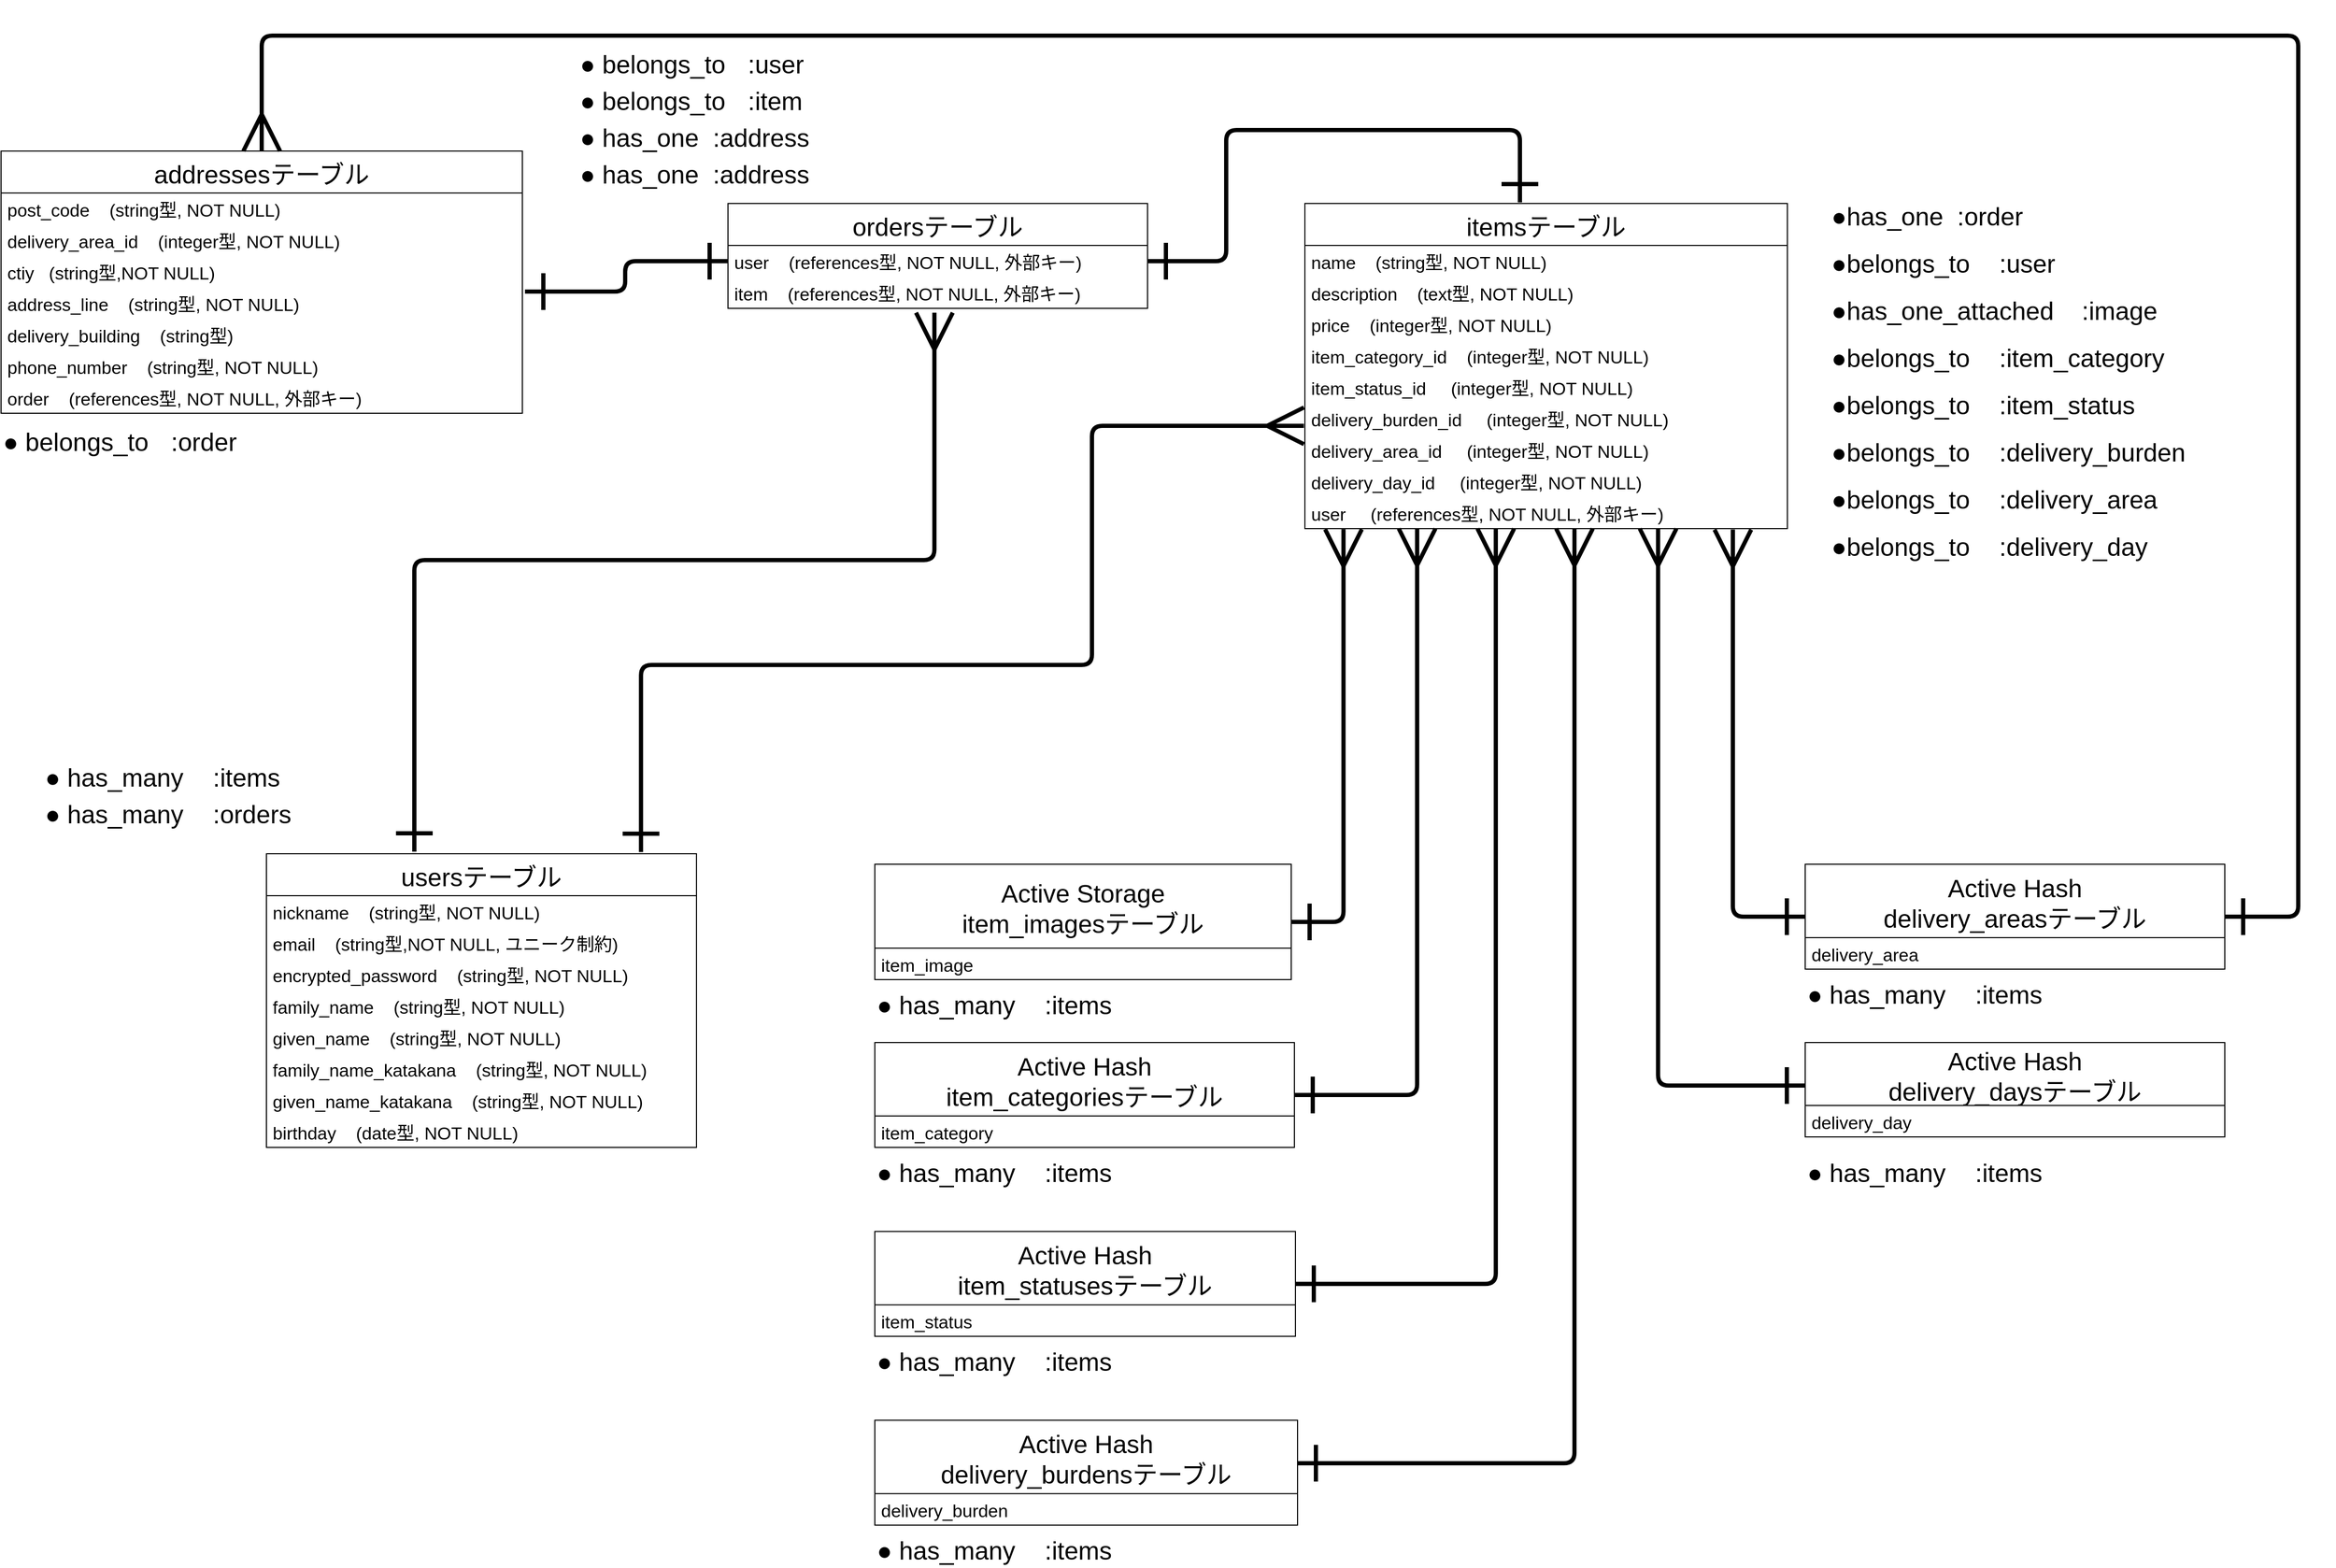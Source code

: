 <mxfile>
    <diagram id="Xmtam2rxInNMQM-JPKnE" name="ページ1">
        <mxGraphModel dx="1448" dy="275" grid="1" gridSize="10" guides="1" tooltips="1" connect="1" arrows="1" fold="1" page="1" pageScale="1" pageWidth="2336" pageHeight="1654" math="0" shadow="0">
            <root>
                <mxCell id="0"/>
                <mxCell id="1" parent="0"/>
                <mxCell id="59" value="usersテーブル" style="swimlane;fontStyle=0;childLayout=stackLayout;horizontal=1;startSize=40;horizontalStack=0;resizeParent=1;resizeParentMax=0;resizeLast=0;collapsible=1;marginBottom=0;fontSize=24;" parent="1" vertex="1">
                    <mxGeometry x="323" y="860" width="410" height="280" as="geometry">
                        <mxRectangle x="20" y="140" width="110" height="30" as="alternateBounds"/>
                    </mxGeometry>
                </mxCell>
                <mxCell id="72" value="nickname    (string型, NOT NULL)  " style="text;strokeColor=none;fillColor=none;align=left;verticalAlign=middle;spacingLeft=4;spacingRight=4;overflow=hidden;points=[[0,0.5],[1,0.5]];portConstraint=eastwest;rotatable=0;fontSize=17;" parent="59" vertex="1">
                    <mxGeometry y="40" width="410" height="30" as="geometry"/>
                </mxCell>
                <mxCell id="73" value="email    (string型,NOT NULL, ユニーク制約)" style="text;strokeColor=none;fillColor=none;align=left;verticalAlign=middle;spacingLeft=4;spacingRight=4;overflow=hidden;points=[[0,0.5],[1,0.5]];portConstraint=eastwest;rotatable=0;fontSize=17;" parent="59" vertex="1">
                    <mxGeometry y="70" width="410" height="30" as="geometry"/>
                </mxCell>
                <mxCell id="62" value="encrypted_password    (string型, NOT NULL)" style="text;strokeColor=none;fillColor=none;align=left;verticalAlign=middle;spacingLeft=4;spacingRight=4;overflow=hidden;points=[[0,0.5],[1,0.5]];portConstraint=eastwest;rotatable=0;fontSize=17;" parent="59" vertex="1">
                    <mxGeometry y="100" width="410" height="30" as="geometry"/>
                </mxCell>
                <mxCell id="75" value="family_name    (string型, NOT NULL)" style="text;strokeColor=none;fillColor=none;align=left;verticalAlign=middle;spacingLeft=4;spacingRight=4;overflow=hidden;points=[[0,0.5],[1,0.5]];portConstraint=eastwest;rotatable=0;fontSize=17;" parent="59" vertex="1">
                    <mxGeometry y="130" width="410" height="30" as="geometry"/>
                </mxCell>
                <mxCell id="76" value="given_name    (string型, NOT NULL)" style="text;strokeColor=none;fillColor=none;align=left;verticalAlign=middle;spacingLeft=4;spacingRight=4;overflow=hidden;points=[[0,0.5],[1,0.5]];portConstraint=eastwest;rotatable=0;fontSize=17;" parent="59" vertex="1">
                    <mxGeometry y="160" width="410" height="30" as="geometry"/>
                </mxCell>
                <mxCell id="77" value="family_name_katakana    (string型, NOT NULL)" style="text;strokeColor=none;fillColor=none;align=left;verticalAlign=middle;spacingLeft=4;spacingRight=4;overflow=hidden;points=[[0,0.5],[1,0.5]];portConstraint=eastwest;rotatable=0;fontSize=17;" parent="59" vertex="1">
                    <mxGeometry y="190" width="410" height="30" as="geometry"/>
                </mxCell>
                <mxCell id="78" value="given_name_katakana    (string型, NOT NULL)" style="text;strokeColor=none;fillColor=none;align=left;verticalAlign=middle;spacingLeft=4;spacingRight=4;overflow=hidden;points=[[0,0.5],[1,0.5]];portConstraint=eastwest;rotatable=0;fontSize=17;" parent="59" vertex="1">
                    <mxGeometry y="220" width="410" height="30" as="geometry"/>
                </mxCell>
                <mxCell id="81" value="birthday    (date型, NOT NULL)" style="text;strokeColor=none;fillColor=none;align=left;verticalAlign=middle;spacingLeft=4;spacingRight=4;overflow=hidden;points=[[0,0.5],[1,0.5]];portConstraint=eastwest;rotatable=0;fontSize=17;" parent="59" vertex="1">
                    <mxGeometry y="250" width="410" height="30" as="geometry"/>
                </mxCell>
                <mxCell id="82" value="itemsテーブル" style="swimlane;fontStyle=0;childLayout=stackLayout;horizontal=1;startSize=40;horizontalStack=0;resizeParent=1;resizeParentMax=0;resizeLast=0;collapsible=1;marginBottom=0;fontSize=24;" parent="1" vertex="1">
                    <mxGeometry x="1313" y="240" width="460" height="310" as="geometry">
                        <mxRectangle x="20" y="140" width="110" height="30" as="alternateBounds"/>
                    </mxGeometry>
                </mxCell>
                <mxCell id="83" value="name    (string型, NOT NULL)" style="text;strokeColor=none;fillColor=none;align=left;verticalAlign=middle;spacingLeft=4;spacingRight=4;overflow=hidden;points=[[0,0.5],[1,0.5]];portConstraint=eastwest;rotatable=0;fontSize=17;" parent="82" vertex="1">
                    <mxGeometry y="40" width="460" height="30" as="geometry"/>
                </mxCell>
                <mxCell id="84" value="description    (text型, NOT NULL)" style="text;strokeColor=none;fillColor=none;align=left;verticalAlign=middle;spacingLeft=4;spacingRight=4;overflow=hidden;points=[[0,0.5],[1,0.5]];portConstraint=eastwest;rotatable=0;fontSize=17;" parent="82" vertex="1">
                    <mxGeometry y="70" width="460" height="30" as="geometry"/>
                </mxCell>
                <mxCell id="85" value="price    (integer型, NOT NULL)" style="text;strokeColor=none;fillColor=none;align=left;verticalAlign=middle;spacingLeft=4;spacingRight=4;overflow=hidden;points=[[0,0.5],[1,0.5]];portConstraint=eastwest;rotatable=0;fontSize=17;" parent="82" vertex="1">
                    <mxGeometry y="100" width="460" height="30" as="geometry"/>
                </mxCell>
                <mxCell id="229" value="item_category_id    (integer型, NOT NULL)" style="text;strokeColor=none;fillColor=none;align=left;verticalAlign=middle;spacingLeft=4;spacingRight=4;overflow=hidden;points=[[0,0.5],[1,0.5]];portConstraint=eastwest;rotatable=0;fontSize=17;" parent="82" vertex="1">
                    <mxGeometry y="130" width="460" height="30" as="geometry"/>
                </mxCell>
                <mxCell id="230" value="item_status_id     (integer型, NOT NULL)" style="text;strokeColor=none;fillColor=none;align=left;verticalAlign=middle;spacingLeft=4;spacingRight=4;overflow=hidden;points=[[0,0.5],[1,0.5]];portConstraint=eastwest;rotatable=0;fontSize=17;" parent="82" vertex="1">
                    <mxGeometry y="160" width="460" height="30" as="geometry"/>
                </mxCell>
                <mxCell id="273" value="delivery_burden_id     (integer型, NOT NULL)" style="text;strokeColor=none;fillColor=none;align=left;verticalAlign=middle;spacingLeft=4;spacingRight=4;overflow=hidden;points=[[0,0.5],[1,0.5]];portConstraint=eastwest;rotatable=0;fontSize=17;" parent="82" vertex="1">
                    <mxGeometry y="190" width="460" height="30" as="geometry"/>
                </mxCell>
                <mxCell id="232" value="delivery_area_id     (integer型, NOT NULL)" style="text;strokeColor=none;fillColor=none;align=left;verticalAlign=middle;spacingLeft=4;spacingRight=4;overflow=hidden;points=[[0,0.5],[1,0.5]];portConstraint=eastwest;rotatable=0;fontSize=17;" parent="82" vertex="1">
                    <mxGeometry y="220" width="460" height="30" as="geometry"/>
                </mxCell>
                <mxCell id="264" value="delivery_day_id     (integer型, NOT NULL)" style="text;strokeColor=none;fillColor=none;align=left;verticalAlign=middle;spacingLeft=4;spacingRight=4;overflow=hidden;points=[[0,0.5],[1,0.5]];portConstraint=eastwest;rotatable=0;fontSize=17;" parent="82" vertex="1">
                    <mxGeometry y="250" width="460" height="30" as="geometry"/>
                </mxCell>
                <mxCell id="233" value="user     (references型, NOT NULL, 外部キー)" style="text;strokeColor=none;fillColor=none;align=left;verticalAlign=middle;spacingLeft=4;spacingRight=4;overflow=hidden;points=[[0,0.5],[1,0.5]];portConstraint=eastwest;rotatable=0;fontSize=17;" parent="82" vertex="1">
                    <mxGeometry y="280" width="460" height="30" as="geometry"/>
                </mxCell>
                <mxCell id="94" value="ordersテーブル" style="swimlane;fontStyle=0;childLayout=stackLayout;horizontal=1;startSize=40;horizontalStack=0;resizeParent=1;resizeParentMax=0;resizeLast=0;collapsible=1;marginBottom=0;fontSize=24;" parent="1" vertex="1">
                    <mxGeometry x="763" y="240" width="400" height="100" as="geometry">
                        <mxRectangle x="20" y="140" width="110" height="30" as="alternateBounds"/>
                    </mxGeometry>
                </mxCell>
                <mxCell id="96" value="user    (references型, NOT NULL, 外部キー)" style="text;strokeColor=none;fillColor=none;align=left;verticalAlign=middle;spacingLeft=4;spacingRight=4;overflow=hidden;points=[[0,0.5],[1,0.5]];portConstraint=eastwest;rotatable=0;fontSize=17;" parent="94" vertex="1">
                    <mxGeometry y="40" width="400" height="30" as="geometry"/>
                </mxCell>
                <mxCell id="268" value="item    (references型, NOT NULL, 外部キー)" style="text;strokeColor=none;fillColor=none;align=left;verticalAlign=middle;spacingLeft=4;spacingRight=4;overflow=hidden;points=[[0,0.5],[1,0.5]];portConstraint=eastwest;rotatable=0;fontSize=17;" parent="94" vertex="1">
                    <mxGeometry y="70" width="400" height="30" as="geometry"/>
                </mxCell>
                <mxCell id="108" style="edgeStyle=orthogonalEdgeStyle;html=1;jumpSize=7;strokeWidth=4;endArrow=ERmany;endFill=0;endSize=30;fontSize=15;startArrow=ERone;startFill=0;startSize=30;entryX=0.492;entryY=1.138;entryDx=0;entryDy=0;entryPerimeter=0;" parent="1" target="268" edge="1">
                    <mxGeometry relative="1" as="geometry">
                        <mxPoint x="464" y="858" as="sourcePoint"/>
                        <mxPoint x="959" y="370" as="targetPoint"/>
                        <Array as="points">
                            <mxPoint x="464" y="580"/>
                            <mxPoint x="960" y="580"/>
                        </Array>
                    </mxGeometry>
                </mxCell>
                <mxCell id="118" value="Active Storage&#10;item_imagesテーブル" style="swimlane;fontStyle=0;childLayout=stackLayout;horizontal=1;startSize=80;horizontalStack=0;resizeParent=1;resizeParentMax=0;resizeLast=0;collapsible=1;marginBottom=0;fontSize=24;" parent="1" vertex="1">
                    <mxGeometry x="903" y="870" width="397" height="110" as="geometry"/>
                </mxCell>
                <mxCell id="119" value="item_image" style="text;strokeColor=none;fillColor=none;align=left;verticalAlign=middle;spacingLeft=4;spacingRight=4;overflow=hidden;points=[[0,0.5],[1,0.5]];portConstraint=eastwest;rotatable=0;fontSize=17;" parent="118" vertex="1">
                    <mxGeometry y="80" width="397" height="30" as="geometry"/>
                </mxCell>
                <mxCell id="146" value="Active Hash&#10;item_categoriesテーブル" style="swimlane;fontStyle=0;childLayout=stackLayout;horizontal=1;startSize=70;horizontalStack=0;resizeParent=1;resizeParentMax=0;resizeLast=0;collapsible=1;marginBottom=0;fontSize=24;" parent="1" vertex="1">
                    <mxGeometry x="903" y="1040" width="400" height="100" as="geometry"/>
                </mxCell>
                <mxCell id="147" value="item_category" style="text;strokeColor=none;fillColor=none;align=left;verticalAlign=middle;spacingLeft=4;spacingRight=4;overflow=hidden;points=[[0,0.5],[1,0.5]];portConstraint=eastwest;rotatable=0;fontSize=17;" parent="146" vertex="1">
                    <mxGeometry y="70" width="400" height="30" as="geometry"/>
                </mxCell>
                <mxCell id="152" value="Active Hash&#10;item_statusesテーブル" style="swimlane;fontStyle=0;childLayout=stackLayout;horizontal=1;startSize=70;horizontalStack=0;resizeParent=1;resizeParentMax=0;resizeLast=0;collapsible=1;marginBottom=0;fontSize=24;" parent="1" vertex="1">
                    <mxGeometry x="903" y="1220.09" width="401" height="100" as="geometry"/>
                </mxCell>
                <mxCell id="153" value="item_status" style="text;strokeColor=none;fillColor=none;align=left;verticalAlign=middle;spacingLeft=4;spacingRight=4;overflow=hidden;points=[[0,0.5],[1,0.5]];portConstraint=eastwest;rotatable=0;fontSize=17;" parent="152" vertex="1">
                    <mxGeometry y="70" width="401" height="30" as="geometry"/>
                </mxCell>
                <mxCell id="181" value="Active Hash&#10;delivery_burdensテーブル" style="swimlane;fontStyle=0;childLayout=stackLayout;horizontal=1;startSize=70;horizontalStack=0;resizeParent=1;resizeParentMax=0;resizeLast=0;collapsible=1;marginBottom=0;fontSize=24;" parent="1" vertex="1">
                    <mxGeometry x="903" y="1400.09" width="403" height="100" as="geometry"/>
                </mxCell>
                <mxCell id="182" value="delivery_burden" style="text;strokeColor=none;fillColor=none;align=left;verticalAlign=middle;spacingLeft=4;spacingRight=4;overflow=hidden;points=[[0,0.5],[1,0.5]];portConstraint=eastwest;rotatable=0;fontSize=17;" parent="181" vertex="1">
                    <mxGeometry y="70" width="403" height="30" as="geometry"/>
                </mxCell>
                <mxCell id="184" style="edgeStyle=orthogonalEdgeStyle;jumpSize=7;html=1;exitX=1;exitY=0.5;exitDx=0;exitDy=0;fontFamily=Helvetica;fontSize=17;startArrow=ERone;startFill=0;endArrow=ERone;endFill=0;startSize=30;endSize=30;strokeWidth=4;" parent="1" source="96" edge="1">
                    <mxGeometry relative="1" as="geometry">
                        <mxPoint x="1518" y="239" as="targetPoint"/>
                        <Array as="points">
                            <mxPoint x="1238" y="295"/>
                            <mxPoint x="1238" y="170"/>
                            <mxPoint x="1518" y="170"/>
                        </Array>
                    </mxGeometry>
                </mxCell>
                <mxCell id="186" value="Active Hash&#10;delivery_areasテーブル" style="swimlane;fontStyle=0;childLayout=stackLayout;horizontal=1;startSize=70;horizontalStack=0;resizeParent=1;resizeParentMax=0;resizeLast=0;collapsible=1;marginBottom=0;fontSize=24;" parent="1" vertex="1">
                    <mxGeometry x="1789.98" y="870" width="400" height="100" as="geometry"/>
                </mxCell>
                <mxCell id="187" value="delivery_area" style="text;strokeColor=none;fillColor=none;align=left;verticalAlign=middle;spacingLeft=4;spacingRight=4;overflow=hidden;points=[[0,0.5],[1,0.5]];portConstraint=eastwest;rotatable=0;fontSize=17;" parent="186" vertex="1">
                    <mxGeometry y="70" width="400" height="30" as="geometry"/>
                </mxCell>
                <mxCell id="188" value="Active Hash&#10;delivery_daysテーブル" style="swimlane;fontStyle=0;childLayout=stackLayout;horizontal=1;startSize=60;horizontalStack=0;resizeParent=1;resizeParentMax=0;resizeLast=0;collapsible=1;marginBottom=0;fontSize=24;" parent="1" vertex="1">
                    <mxGeometry x="1789.98" y="1040" width="400" height="90" as="geometry"/>
                </mxCell>
                <mxCell id="189" value="delivery_day" style="text;strokeColor=none;fillColor=none;align=left;verticalAlign=middle;spacingLeft=4;spacingRight=4;overflow=hidden;points=[[0,0.5],[1,0.5]];portConstraint=eastwest;rotatable=0;fontSize=17;" parent="188" vertex="1">
                    <mxGeometry y="60" width="400" height="30" as="geometry"/>
                </mxCell>
                <mxCell id="193" value="" style="endArrow=ERmany;html=1;fontFamily=Helvetica;fontSize=17;startSize=30;endSize=30;strokeWidth=4;jumpSize=7;edgeStyle=orthogonalEdgeStyle;startArrow=ERone;startFill=0;endFill=0;entryX=0.08;entryY=1.022;entryDx=0;entryDy=0;entryPerimeter=0;" parent="1" target="233" edge="1">
                    <mxGeometry width="50" height="50" relative="1" as="geometry">
                        <mxPoint x="1300" y="925" as="sourcePoint"/>
                        <mxPoint x="1350" y="620" as="targetPoint"/>
                        <Array as="points">
                            <mxPoint x="1350" y="925"/>
                        </Array>
                    </mxGeometry>
                </mxCell>
                <mxCell id="196" value="" style="endArrow=ERmany;html=1;fontFamily=Helvetica;fontSize=17;startSize=30;endSize=30;strokeWidth=4;jumpSize=7;edgeStyle=orthogonalEdgeStyle;startArrow=ERone;startFill=0;endFill=0;exitX=1;exitY=0.5;exitDx=0;exitDy=0;" parent="1" source="146" edge="1">
                    <mxGeometry width="50" height="50" relative="1" as="geometry">
                        <mxPoint x="1315.6" y="1109.67" as="sourcePoint"/>
                        <mxPoint x="1420" y="550" as="targetPoint"/>
                        <Array as="points">
                            <mxPoint x="1420" y="1090"/>
                        </Array>
                    </mxGeometry>
                </mxCell>
                <mxCell id="197" value="" style="endArrow=ERmany;html=1;fontFamily=Helvetica;fontSize=17;startSize=30;endSize=30;strokeWidth=4;jumpSize=7;edgeStyle=orthogonalEdgeStyle;startArrow=ERone;startFill=0;endFill=0;exitX=1;exitY=0.5;exitDx=0;exitDy=0;" parent="1" source="152" target="233" edge="1">
                    <mxGeometry width="50" height="50" relative="1" as="geometry">
                        <mxPoint x="1336" y="1270.09" as="sourcePoint"/>
                        <mxPoint x="1495" y="580" as="targetPoint"/>
                        <Array as="points">
                            <mxPoint x="1495" y="1270"/>
                        </Array>
                    </mxGeometry>
                </mxCell>
                <mxCell id="198" value="" style="endArrow=ERmany;html=1;fontFamily=Helvetica;fontSize=17;startSize=30;endSize=30;strokeWidth=4;jumpSize=7;edgeStyle=orthogonalEdgeStyle;startArrow=ERone;startFill=0;endFill=0;exitX=1;exitY=0.5;exitDx=0;exitDy=0;" parent="1" edge="1">
                    <mxGeometry width="50" height="50" relative="1" as="geometry">
                        <mxPoint x="1306" y="1441.09" as="sourcePoint"/>
                        <mxPoint x="1570" y="550" as="targetPoint"/>
                        <Array as="points">
                            <mxPoint x="1570" y="1441"/>
                        </Array>
                    </mxGeometry>
                </mxCell>
                <mxCell id="211" value="" style="endArrow=ERmany;html=1;fontFamily=Helvetica;fontSize=17;startSize=30;endSize=30;strokeWidth=4;jumpSize=7;edgeStyle=orthogonalEdgeStyle;startArrow=ERone;startFill=0;endFill=0;exitX=0;exitY=0.5;exitDx=0;exitDy=0;entryX=0.887;entryY=1.031;entryDx=0;entryDy=0;entryPerimeter=0;" parent="1" source="186" target="233" edge="1">
                    <mxGeometry width="50" height="50" relative="1" as="geometry">
                        <mxPoint x="1789.98" y="943" as="sourcePoint"/>
                        <mxPoint x="1721" y="580" as="targetPoint"/>
                        <Array as="points">
                            <mxPoint x="1721" y="920"/>
                        </Array>
                    </mxGeometry>
                </mxCell>
                <mxCell id="212" value="" style="endArrow=ERmany;html=1;fontFamily=Helvetica;fontSize=17;startSize=30;endSize=30;strokeWidth=4;jumpSize=7;edgeStyle=orthogonalEdgeStyle;startArrow=ERone;startFill=0;endFill=0;exitX=0;exitY=0.5;exitDx=0;exitDy=0;entryX=0.732;entryY=1;entryDx=0;entryDy=0;entryPerimeter=0;" parent="1" target="233" edge="1">
                    <mxGeometry width="50" height="50" relative="1" as="geometry">
                        <mxPoint x="1789.98" y="1081" as="sourcePoint"/>
                        <mxPoint x="1649.72" y="581.25" as="targetPoint"/>
                        <Array as="points">
                            <mxPoint x="1650" y="1081"/>
                        </Array>
                    </mxGeometry>
                </mxCell>
                <mxCell id="214" value="● has_many&lt;span style=&quot;white-space: pre&quot;&gt;&#9;&lt;/span&gt;:items" style="text;html=1;strokeColor=none;fillColor=none;align=left;verticalAlign=middle;whiteSpace=wrap;rounded=0;fontSize=24;" parent="1" vertex="1">
                    <mxGeometry x="903" y="990" width="270" height="30" as="geometry"/>
                </mxCell>
                <mxCell id="215" value="● has_many&lt;span style=&quot;white-space: pre&quot;&gt;&#9;&lt;/span&gt;:items" style="text;html=1;strokeColor=none;fillColor=none;align=left;verticalAlign=middle;whiteSpace=wrap;rounded=0;fontSize=24;" parent="1" vertex="1">
                    <mxGeometry x="903" y="1150" width="270" height="30" as="geometry"/>
                </mxCell>
                <mxCell id="216" value="● has_many&lt;span style=&quot;white-space: pre&quot;&gt;&#9;&lt;/span&gt;:items" style="text;html=1;strokeColor=none;fillColor=none;align=left;verticalAlign=middle;whiteSpace=wrap;rounded=0;fontSize=24;" parent="1" vertex="1">
                    <mxGeometry x="903" y="1330" width="270" height="30" as="geometry"/>
                </mxCell>
                <mxCell id="218" value="● has_many&lt;span style=&quot;white-space: pre&quot;&gt;&#9;&lt;/span&gt;:items" style="text;html=1;strokeColor=none;fillColor=none;align=left;verticalAlign=middle;whiteSpace=wrap;rounded=0;fontSize=24;" parent="1" vertex="1">
                    <mxGeometry x="903" y="1510" width="270" height="30" as="geometry"/>
                </mxCell>
                <mxCell id="219" value="● has_many&lt;span style=&quot;white-space: pre&quot;&gt;&#9;&lt;/span&gt;:items" style="text;html=1;strokeColor=none;fillColor=none;align=left;verticalAlign=middle;whiteSpace=wrap;rounded=0;fontSize=24;" parent="1" vertex="1">
                    <mxGeometry x="1789.98" y="1150" width="270" height="30" as="geometry"/>
                </mxCell>
                <mxCell id="220" value="● has_many&lt;span style=&quot;white-space: pre&quot;&gt;&#9;&lt;/span&gt;:items" style="text;html=1;strokeColor=none;fillColor=none;align=left;verticalAlign=middle;whiteSpace=wrap;rounded=0;fontSize=24;" parent="1" vertex="1">
                    <mxGeometry x="1789.98" y="980" width="270" height="30" as="geometry"/>
                </mxCell>
                <mxCell id="221" value="" style="group" parent="1" vertex="1" connectable="0">
                    <mxGeometry x="1813" y="230" width="447" height="360" as="geometry"/>
                </mxCell>
                <mxCell id="204" value="●belongs_to&lt;span style=&quot;white-space: pre&quot;&gt;&#9;&lt;/span&gt;:item_status" style="text;html=1;strokeColor=none;fillColor=none;align=left;verticalAlign=middle;whiteSpace=wrap;rounded=0;fontSize=24;" parent="221" vertex="1">
                    <mxGeometry y="180" width="447" height="45" as="geometry"/>
                </mxCell>
                <mxCell id="142" value="●has_one&amp;nbsp; :order" style="text;html=1;strokeColor=none;fillColor=none;align=left;verticalAlign=middle;whiteSpace=wrap;rounded=0;fontSize=24;" parent="221" vertex="1">
                    <mxGeometry width="447" height="45" as="geometry"/>
                </mxCell>
                <mxCell id="143" value="●belongs_to&lt;span style=&quot;white-space: pre&quot;&gt;&#9;&lt;/span&gt;:user" style="text;html=1;strokeColor=none;fillColor=none;align=left;verticalAlign=middle;whiteSpace=wrap;rounded=0;fontSize=24;" parent="221" vertex="1">
                    <mxGeometry y="45" width="447" height="45" as="geometry"/>
                </mxCell>
                <mxCell id="144" value="●has_one_attached&amp;nbsp; &amp;nbsp; :image" style="text;html=1;strokeColor=none;fillColor=none;align=left;verticalAlign=middle;whiteSpace=wrap;rounded=0;fontSize=24;" parent="221" vertex="1">
                    <mxGeometry y="90" width="447" height="45" as="geometry"/>
                </mxCell>
                <mxCell id="145" value="●belongs_to&lt;span style=&quot;white-space: pre&quot;&gt;&#9;&lt;/span&gt;:item_category" style="text;html=1;strokeColor=none;fillColor=none;align=left;verticalAlign=middle;whiteSpace=wrap;rounded=0;fontSize=24;" parent="221" vertex="1">
                    <mxGeometry y="135" width="447" height="45" as="geometry"/>
                </mxCell>
                <mxCell id="205" value="●belongs_to&lt;span style=&quot;white-space: pre&quot;&gt;&#9;&lt;/span&gt;:delivery_area" style="text;html=1;strokeColor=none;fillColor=none;align=left;verticalAlign=middle;whiteSpace=wrap;rounded=0;fontSize=24;" parent="221" vertex="1">
                    <mxGeometry y="270" width="447" height="45" as="geometry"/>
                </mxCell>
                <mxCell id="206" value="●belongs_to&lt;span style=&quot;white-space: pre&quot;&gt;&#9;&lt;/span&gt;:delivery_day" style="text;html=1;strokeColor=none;fillColor=none;align=left;verticalAlign=middle;whiteSpace=wrap;rounded=0;fontSize=24;" parent="221" vertex="1">
                    <mxGeometry y="315" width="447" height="45" as="geometry"/>
                </mxCell>
                <mxCell id="209" value="●belongs_to&lt;span style=&quot;white-space: pre&quot;&gt;&#9;&lt;/span&gt;:delivery_burden" style="text;html=1;strokeColor=none;fillColor=none;align=left;verticalAlign=middle;whiteSpace=wrap;rounded=0;fontSize=24;" parent="221" vertex="1">
                    <mxGeometry y="225" width="447" height="45" as="geometry"/>
                </mxCell>
                <mxCell id="223" style="edgeStyle=orthogonalEdgeStyle;jumpSize=7;html=1;fontFamily=Helvetica;fontSize=24;startArrow=ERmany;startFill=0;endArrow=ERone;endFill=0;startSize=30;endSize=30;strokeWidth=4;exitX=-0.002;exitY=-0.267;exitDx=0;exitDy=0;exitPerimeter=0;entryX=0.871;entryY=-0.006;entryDx=0;entryDy=0;entryPerimeter=0;" parent="1" source="232" target="59" edge="1">
                    <mxGeometry relative="1" as="geometry">
                        <mxPoint x="680" y="850" as="targetPoint"/>
                        <mxPoint x="1313" y="540" as="sourcePoint"/>
                        <Array as="points">
                            <mxPoint x="1110" y="452"/>
                            <mxPoint x="1110" y="680"/>
                            <mxPoint x="680" y="680"/>
                        </Array>
                    </mxGeometry>
                </mxCell>
                <mxCell id="237" value="addressesテーブル" style="swimlane;fontStyle=0;childLayout=stackLayout;horizontal=1;startSize=40;horizontalStack=0;resizeParent=1;resizeParentMax=0;resizeLast=0;collapsible=1;marginBottom=0;fontSize=24;" parent="1" vertex="1">
                    <mxGeometry x="70" y="190" width="497" height="250" as="geometry">
                        <mxRectangle x="20" y="140" width="110" height="30" as="alternateBounds"/>
                    </mxGeometry>
                </mxCell>
                <mxCell id="238" value="post_code    (string型, NOT NULL)  " style="text;strokeColor=none;fillColor=none;align=left;verticalAlign=middle;spacingLeft=4;spacingRight=4;overflow=hidden;points=[[0,0.5],[1,0.5]];portConstraint=eastwest;rotatable=0;fontSize=17;" parent="237" vertex="1">
                    <mxGeometry y="40" width="497" height="30" as="geometry"/>
                </mxCell>
                <mxCell id="247" value="delivery_area_id    (integer型, NOT NULL)" style="text;strokeColor=none;fillColor=none;align=left;verticalAlign=middle;spacingLeft=4;spacingRight=4;overflow=hidden;points=[[0,0.5],[1,0.5]];portConstraint=eastwest;rotatable=0;fontSize=17;" parent="237" vertex="1">
                    <mxGeometry y="70" width="497" height="30" as="geometry"/>
                </mxCell>
                <mxCell id="239" value="ctiy   (string型,NOT NULL)" style="text;strokeColor=none;fillColor=none;align=left;verticalAlign=middle;spacingLeft=4;spacingRight=4;overflow=hidden;points=[[0,0.5],[1,0.5]];portConstraint=eastwest;rotatable=0;fontSize=17;" parent="237" vertex="1">
                    <mxGeometry y="100" width="497" height="30" as="geometry"/>
                </mxCell>
                <mxCell id="240" value="address_line    (string型, NOT NULL)" style="text;strokeColor=none;fillColor=none;align=left;verticalAlign=middle;spacingLeft=4;spacingRight=4;overflow=hidden;points=[[0,0.5],[1,0.5]];portConstraint=eastwest;rotatable=0;fontSize=17;" parent="237" vertex="1">
                    <mxGeometry y="130" width="497" height="30" as="geometry"/>
                </mxCell>
                <mxCell id="263" value="delivery_building    (string型)" style="text;strokeColor=none;fillColor=none;align=left;verticalAlign=middle;spacingLeft=4;spacingRight=4;overflow=hidden;points=[[0,0.5],[1,0.5]];portConstraint=eastwest;rotatable=0;fontSize=17;" parent="237" vertex="1">
                    <mxGeometry y="160" width="497" height="30" as="geometry"/>
                </mxCell>
                <mxCell id="272" value="phone_number    (string型, NOT NULL)" style="text;strokeColor=none;fillColor=none;align=left;verticalAlign=middle;spacingLeft=4;spacingRight=4;overflow=hidden;points=[[0,0.5],[1,0.5]];portConstraint=eastwest;rotatable=0;fontSize=17;" parent="237" vertex="1">
                    <mxGeometry y="190" width="497" height="30" as="geometry"/>
                </mxCell>
                <mxCell id="246" value="order    (references型, NOT NULL, 外部キー)" style="text;strokeColor=none;fillColor=none;align=left;verticalAlign=middle;spacingLeft=4;spacingRight=4;overflow=hidden;points=[[0,0.5],[1,0.5]];portConstraint=eastwest;rotatable=0;fontSize=17;" parent="237" vertex="1">
                    <mxGeometry y="220" width="497" height="30" as="geometry"/>
                </mxCell>
                <mxCell id="266" style="edgeStyle=orthogonalEdgeStyle;jumpSize=7;html=1;fontFamily=Helvetica;fontSize=24;startArrow=ERone;startFill=0;endArrow=ERmany;endFill=0;startSize=30;endSize=30;strokeWidth=4;entryX=0.5;entryY=0;entryDx=0;entryDy=0;" parent="1" target="237" edge="1">
                    <mxGeometry relative="1" as="geometry">
                        <mxPoint x="400" y="80" as="targetPoint"/>
                        <mxPoint x="2190" y="920" as="sourcePoint"/>
                        <Array as="points">
                            <mxPoint x="2260" y="920"/>
                            <mxPoint x="2260" y="80"/>
                            <mxPoint x="319" y="80"/>
                        </Array>
                    </mxGeometry>
                </mxCell>
                <mxCell id="267" style="edgeStyle=orthogonalEdgeStyle;jumpSize=7;html=1;exitX=0;exitY=0.5;exitDx=0;exitDy=0;entryX=1.005;entryY=0.133;entryDx=0;entryDy=0;entryPerimeter=0;fontFamily=Helvetica;fontSize=24;startArrow=ERone;startFill=0;endArrow=ERone;endFill=0;startSize=30;endSize=30;strokeWidth=4;" parent="1" source="96" target="240" edge="1">
                    <mxGeometry relative="1" as="geometry"/>
                </mxCell>
                <mxCell id="131" value="● belongs_to&lt;span style=&quot;white-space: pre&quot;&gt;&#9;&lt;/span&gt;:user" style="text;html=1;strokeColor=none;fillColor=none;align=left;verticalAlign=middle;whiteSpace=wrap;rounded=0;fontSize=24;" parent="1" vertex="1">
                    <mxGeometry x="620" y="90" width="480" height="35" as="geometry"/>
                </mxCell>
                <mxCell id="138" value="● belongs_to&lt;span style=&quot;white-space: pre&quot;&gt;&#9;&lt;/span&gt;:item" style="text;html=1;strokeColor=none;fillColor=none;align=left;verticalAlign=middle;whiteSpace=wrap;rounded=0;fontSize=24;" parent="1" vertex="1">
                    <mxGeometry x="620" y="125" width="480" height="35" as="geometry"/>
                </mxCell>
                <mxCell id="269" value="● has_one&amp;nbsp; :address" style="text;html=1;strokeColor=none;fillColor=none;align=left;verticalAlign=middle;whiteSpace=wrap;rounded=0;fontSize=24;" parent="1" vertex="1">
                    <mxGeometry x="620" y="160" width="660" height="35" as="geometry"/>
                </mxCell>
                <mxCell id="270" value="" style="group" parent="1" vertex="1" connectable="0">
                    <mxGeometry x="110" y="770" width="360" height="70" as="geometry"/>
                </mxCell>
                <mxCell id="140" value="● has_many&lt;span style=&quot;white-space: pre&quot;&gt;&#9;&lt;/span&gt;:items" style="text;html=1;strokeColor=none;fillColor=none;align=left;verticalAlign=middle;whiteSpace=wrap;rounded=0;fontSize=24;" parent="270" vertex="1">
                    <mxGeometry width="360.0" height="35" as="geometry"/>
                </mxCell>
                <mxCell id="141" value="● has_many&lt;span style=&quot;white-space: pre&quot;&gt;&#9;&lt;/span&gt;:orders" style="text;html=1;strokeColor=none;fillColor=none;align=left;verticalAlign=middle;whiteSpace=wrap;rounded=0;fontSize=24;" parent="270" vertex="1">
                    <mxGeometry y="35" width="360.0" height="35" as="geometry"/>
                </mxCell>
                <mxCell id="271" value="● belongs_to&lt;span style=&quot;white-space: pre&quot;&gt;&#9;&lt;/span&gt;:order" style="text;html=1;strokeColor=none;fillColor=none;align=left;verticalAlign=middle;whiteSpace=wrap;rounded=0;fontSize=24;" parent="1" vertex="1">
                    <mxGeometry x="70" y="450" width="300" height="35" as="geometry"/>
                </mxCell>
                <mxCell id="275" value="● has_one&amp;nbsp; :address" style="text;html=1;strokeColor=none;fillColor=none;align=left;verticalAlign=middle;whiteSpace=wrap;rounded=0;fontSize=24;" parent="1" vertex="1">
                    <mxGeometry x="620" y="195" width="480" height="35" as="geometry"/>
                </mxCell>
            </root>
        </mxGraphModel>
    </diagram>
</mxfile>